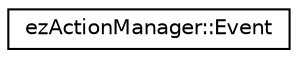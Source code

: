 digraph "Graphical Class Hierarchy"
{
 // LATEX_PDF_SIZE
  edge [fontname="Helvetica",fontsize="10",labelfontname="Helvetica",labelfontsize="10"];
  node [fontname="Helvetica",fontsize="10",shape=record];
  rankdir="LR";
  Node0 [label="ezActionManager::Event",height=0.2,width=0.4,color="black", fillcolor="white", style="filled",URL="$d1/d3a/structez_action_manager_1_1_event.htm",tooltip=" "];
}

